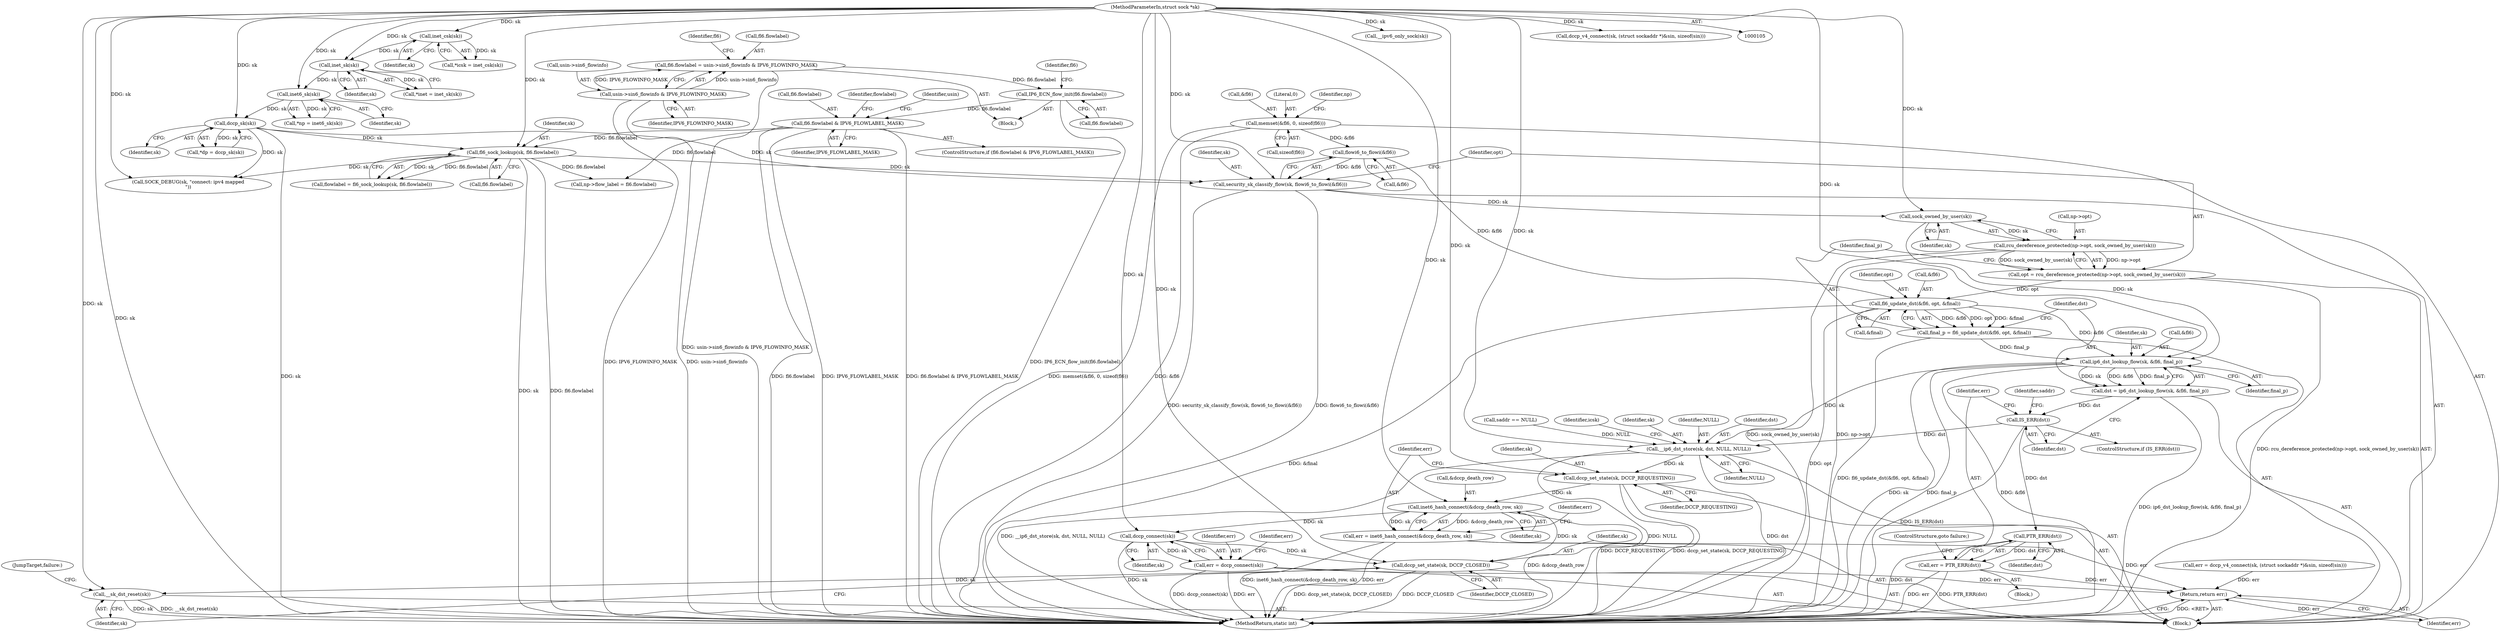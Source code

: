 digraph "0_linux_45f6fad84cc305103b28d73482b344d7f5b76f39@API" {
"1000472" [label="(Call,fl6_update_dst(&fl6, opt, &final))"];
"1000459" [label="(Call,flowi6_to_flowi(&fl6))"];
"1000168" [label="(Call,memset(&fl6, 0, sizeof(fl6)))"];
"1000462" [label="(Call,opt = rcu_dereference_protected(np->opt, sock_owned_by_user(sk)))"];
"1000464" [label="(Call,rcu_dereference_protected(np->opt, sock_owned_by_user(sk)))"];
"1000468" [label="(Call,sock_owned_by_user(sk))"];
"1000457" [label="(Call,security_sk_classify_flow(sk, flowi6_to_flowi(&fl6)))"];
"1000202" [label="(Call,fl6_sock_lookup(sk, fl6.flowlabel))"];
"1000134" [label="(Call,dccp_sk(sk))"];
"1000129" [label="(Call,inet6_sk(sk))"];
"1000124" [label="(Call,inet_sk(sk))"];
"1000119" [label="(Call,inet_csk(sk))"];
"1000106" [label="(MethodParameterIn,struct sock *sk)"];
"1000193" [label="(Call,fl6.flowlabel & IPV6_FLOWLABEL_MASK)"];
"1000188" [label="(Call,IP6_ECN_flow_init(fl6.flowlabel))"];
"1000179" [label="(Call,fl6.flowlabel = usin->sin6_flowinfo & IPV6_FLOWINFO_MASK)"];
"1000183" [label="(Call,usin->sin6_flowinfo & IPV6_FLOWINFO_MASK)"];
"1000470" [label="(Call,final_p = fl6_update_dst(&fl6, opt, &final))"];
"1000480" [label="(Call,ip6_dst_lookup_flow(sk, &fl6, final_p))"];
"1000478" [label="(Call,dst = ip6_dst_lookup_flow(sk, &fl6, final_p))"];
"1000486" [label="(Call,IS_ERR(dst))"];
"1000491" [label="(Call,PTR_ERR(dst))"];
"1000489" [label="(Call,err = PTR_ERR(dst))"];
"1000611" [label="(Return,return err;)"];
"1000522" [label="(Call,__ip6_dst_store(sk, dst, NULL, NULL))"];
"1000552" [label="(Call,dccp_set_state(sk, DCCP_REQUESTING))"];
"1000557" [label="(Call,inet6_hash_connect(&dccp_death_row, sk))"];
"1000555" [label="(Call,err = inet6_hash_connect(&dccp_death_row, sk))"];
"1000587" [label="(Call,dccp_connect(sk))"];
"1000585" [label="(Call,err = dccp_connect(sk))"];
"1000595" [label="(Call,dccp_set_state(sk, DCCP_CLOSED))"];
"1000598" [label="(Call,__sk_dst_reset(sk))"];
"1000120" [label="(Identifier,sk)"];
"1000490" [label="(Identifier,err)"];
"1000171" [label="(Literal,0)"];
"1000193" [label="(Call,fl6.flowlabel & IPV6_FLOWLABEL_MASK)"];
"1000202" [label="(Call,fl6_sock_lookup(sk, fl6.flowlabel))"];
"1000588" [label="(Identifier,sk)"];
"1000491" [label="(Call,PTR_ERR(dst))"];
"1000129" [label="(Call,inet6_sk(sk))"];
"1000184" [label="(Call,usin->sin6_flowinfo)"];
"1000479" [label="(Identifier,dst)"];
"1000194" [label="(Call,fl6.flowlabel)"];
"1000523" [label="(Identifier,sk)"];
"1000297" [label="(Call,np->flow_label = fl6.flowlabel)"];
"1000590" [label="(Identifier,err)"];
"1000188" [label="(Call,IP6_ECN_flow_init(fl6.flowlabel))"];
"1000200" [label="(Call,flowlabel = fl6_sock_lookup(sk, fl6.flowlabel))"];
"1000187" [label="(Identifier,IPV6_FLOWINFO_MASK)"];
"1000106" [label="(MethodParameterIn,struct sock *sk)"];
"1000183" [label="(Call,usin->sin6_flowinfo & IPV6_FLOWINFO_MASK)"];
"1000611" [label="(Return,return err;)"];
"1000486" [label="(Call,IS_ERR(dst))"];
"1000475" [label="(Identifier,opt)"];
"1000471" [label="(Identifier,final_p)"];
"1000172" [label="(Call,sizeof(fl6))"];
"1000556" [label="(Identifier,err)"];
"1000203" [label="(Identifier,sk)"];
"1000117" [label="(Call,*icsk = inet_csk(sk))"];
"1000320" [label="(Call,__ipv6_only_sock(sk))"];
"1000168" [label="(Call,memset(&fl6, 0, sizeof(fl6)))"];
"1000600" [label="(JumpTarget,failure:)"];
"1000204" [label="(Call,fl6.flowlabel)"];
"1000361" [label="(Call,err = dccp_v4_connect(sk, (struct sockaddr *)&sin, sizeof(sin)))"];
"1000124" [label="(Call,inet_sk(sk))"];
"1000596" [label="(Identifier,sk)"];
"1000176" [label="(Identifier,np)"];
"1000478" [label="(Call,dst = ip6_dst_lookup_flow(sk, &fl6, final_p))"];
"1000122" [label="(Call,*inet = inet_sk(sk))"];
"1000525" [label="(Identifier,NULL)"];
"1000127" [label="(Call,*np = inet6_sk(sk))"];
"1000555" [label="(Call,err = inet6_hash_connect(&dccp_death_row, sk))"];
"1000552" [label="(Call,dccp_set_state(sk, DCCP_REQUESTING))"];
"1000178" [label="(Block,)"];
"1000597" [label="(Identifier,DCCP_CLOSED)"];
"1000529" [label="(Identifier,icsk)"];
"1000464" [label="(Call,rcu_dereference_protected(np->opt, sock_owned_by_user(sk)))"];
"1000485" [label="(ControlStructure,if (IS_ERR(dst)))"];
"1000526" [label="(Identifier,NULL)"];
"1000496" [label="(Identifier,saddr)"];
"1000522" [label="(Call,__ip6_dst_store(sk, dst, NULL, NULL))"];
"1000613" [label="(MethodReturn,static int)"];
"1000473" [label="(Call,&fl6)"];
"1000470" [label="(Call,final_p = fl6_update_dst(&fl6, opt, &final))"];
"1000134" [label="(Call,dccp_sk(sk))"];
"1000169" [label="(Call,&fl6)"];
"1000558" [label="(Call,&dccp_death_row)"];
"1000489" [label="(Call,err = PTR_ERR(dst))"];
"1000488" [label="(Block,)"];
"1000587" [label="(Call,dccp_connect(sk))"];
"1000109" [label="(Block,)"];
"1000472" [label="(Call,fl6_update_dst(&fl6, opt, &final))"];
"1000476" [label="(Call,&final)"];
"1000458" [label="(Identifier,sk)"];
"1000316" [label="(Call,SOCK_DEBUG(sk, \"connect: ipv4 mapped\n\"))"];
"1000554" [label="(Identifier,DCCP_REQUESTING)"];
"1000460" [label="(Call,&fl6)"];
"1000482" [label="(Call,&fl6)"];
"1000481" [label="(Identifier,sk)"];
"1000192" [label="(ControlStructure,if (fl6.flowlabel & IPV6_FLOWLABEL_MASK))"];
"1000492" [label="(Identifier,dst)"];
"1000195" [label="(Identifier,fl6)"];
"1000480" [label="(Call,ip6_dst_lookup_flow(sk, &fl6, final_p))"];
"1000595" [label="(Call,dccp_set_state(sk, DCCP_CLOSED))"];
"1000557" [label="(Call,inet6_hash_connect(&dccp_death_row, sk))"];
"1000553" [label="(Identifier,sk)"];
"1000493" [label="(ControlStructure,goto failure;)"];
"1000132" [label="(Call,*dp = dccp_sk(sk))"];
"1000363" [label="(Call,dccp_v4_connect(sk, (struct sockaddr *)&sin, sizeof(sin)))"];
"1000457" [label="(Call,security_sk_classify_flow(sk, flowi6_to_flowi(&fl6)))"];
"1000562" [label="(Identifier,err)"];
"1000586" [label="(Identifier,err)"];
"1000469" [label="(Identifier,sk)"];
"1000179" [label="(Call,fl6.flowlabel = usin->sin6_flowinfo & IPV6_FLOWINFO_MASK)"];
"1000524" [label="(Identifier,dst)"];
"1000612" [label="(Identifier,err)"];
"1000459" [label="(Call,flowi6_to_flowi(&fl6))"];
"1000135" [label="(Identifier,sk)"];
"1000130" [label="(Identifier,sk)"];
"1000465" [label="(Call,np->opt)"];
"1000201" [label="(Identifier,flowlabel)"];
"1000599" [label="(Identifier,sk)"];
"1000462" [label="(Call,opt = rcu_dereference_protected(np->opt, sock_owned_by_user(sk)))"];
"1000197" [label="(Identifier,IPV6_FLOWLABEL_MASK)"];
"1000180" [label="(Call,fl6.flowlabel)"];
"1000189" [label="(Call,fl6.flowlabel)"];
"1000119" [label="(Call,inet_csk(sk))"];
"1000125" [label="(Identifier,sk)"];
"1000190" [label="(Identifier,fl6)"];
"1000463" [label="(Identifier,opt)"];
"1000560" [label="(Identifier,sk)"];
"1000484" [label="(Identifier,final_p)"];
"1000468" [label="(Call,sock_owned_by_user(sk))"];
"1000220" [label="(Identifier,usin)"];
"1000585" [label="(Call,err = dccp_connect(sk))"];
"1000487" [label="(Identifier,dst)"];
"1000598" [label="(Call,__sk_dst_reset(sk))"];
"1000495" [label="(Call,saddr == NULL)"];
"1000472" -> "1000470"  [label="AST: "];
"1000472" -> "1000476"  [label="CFG: "];
"1000473" -> "1000472"  [label="AST: "];
"1000475" -> "1000472"  [label="AST: "];
"1000476" -> "1000472"  [label="AST: "];
"1000470" -> "1000472"  [label="CFG: "];
"1000472" -> "1000613"  [label="DDG: &final"];
"1000472" -> "1000613"  [label="DDG: opt"];
"1000472" -> "1000470"  [label="DDG: &fl6"];
"1000472" -> "1000470"  [label="DDG: opt"];
"1000472" -> "1000470"  [label="DDG: &final"];
"1000459" -> "1000472"  [label="DDG: &fl6"];
"1000462" -> "1000472"  [label="DDG: opt"];
"1000472" -> "1000480"  [label="DDG: &fl6"];
"1000459" -> "1000457"  [label="AST: "];
"1000459" -> "1000460"  [label="CFG: "];
"1000460" -> "1000459"  [label="AST: "];
"1000457" -> "1000459"  [label="CFG: "];
"1000459" -> "1000457"  [label="DDG: &fl6"];
"1000168" -> "1000459"  [label="DDG: &fl6"];
"1000168" -> "1000109"  [label="AST: "];
"1000168" -> "1000172"  [label="CFG: "];
"1000169" -> "1000168"  [label="AST: "];
"1000171" -> "1000168"  [label="AST: "];
"1000172" -> "1000168"  [label="AST: "];
"1000176" -> "1000168"  [label="CFG: "];
"1000168" -> "1000613"  [label="DDG: memset(&fl6, 0, sizeof(fl6))"];
"1000168" -> "1000613"  [label="DDG: &fl6"];
"1000462" -> "1000109"  [label="AST: "];
"1000462" -> "1000464"  [label="CFG: "];
"1000463" -> "1000462"  [label="AST: "];
"1000464" -> "1000462"  [label="AST: "];
"1000471" -> "1000462"  [label="CFG: "];
"1000462" -> "1000613"  [label="DDG: rcu_dereference_protected(np->opt, sock_owned_by_user(sk))"];
"1000464" -> "1000462"  [label="DDG: np->opt"];
"1000464" -> "1000462"  [label="DDG: sock_owned_by_user(sk)"];
"1000464" -> "1000468"  [label="CFG: "];
"1000465" -> "1000464"  [label="AST: "];
"1000468" -> "1000464"  [label="AST: "];
"1000464" -> "1000613"  [label="DDG: np->opt"];
"1000464" -> "1000613"  [label="DDG: sock_owned_by_user(sk)"];
"1000468" -> "1000464"  [label="DDG: sk"];
"1000468" -> "1000469"  [label="CFG: "];
"1000469" -> "1000468"  [label="AST: "];
"1000457" -> "1000468"  [label="DDG: sk"];
"1000106" -> "1000468"  [label="DDG: sk"];
"1000468" -> "1000480"  [label="DDG: sk"];
"1000457" -> "1000109"  [label="AST: "];
"1000458" -> "1000457"  [label="AST: "];
"1000463" -> "1000457"  [label="CFG: "];
"1000457" -> "1000613"  [label="DDG: flowi6_to_flowi(&fl6)"];
"1000457" -> "1000613"  [label="DDG: security_sk_classify_flow(sk, flowi6_to_flowi(&fl6))"];
"1000202" -> "1000457"  [label="DDG: sk"];
"1000134" -> "1000457"  [label="DDG: sk"];
"1000106" -> "1000457"  [label="DDG: sk"];
"1000202" -> "1000200"  [label="AST: "];
"1000202" -> "1000204"  [label="CFG: "];
"1000203" -> "1000202"  [label="AST: "];
"1000204" -> "1000202"  [label="AST: "];
"1000200" -> "1000202"  [label="CFG: "];
"1000202" -> "1000613"  [label="DDG: sk"];
"1000202" -> "1000613"  [label="DDG: fl6.flowlabel"];
"1000202" -> "1000200"  [label="DDG: sk"];
"1000202" -> "1000200"  [label="DDG: fl6.flowlabel"];
"1000134" -> "1000202"  [label="DDG: sk"];
"1000106" -> "1000202"  [label="DDG: sk"];
"1000193" -> "1000202"  [label="DDG: fl6.flowlabel"];
"1000202" -> "1000297"  [label="DDG: fl6.flowlabel"];
"1000202" -> "1000316"  [label="DDG: sk"];
"1000134" -> "1000132"  [label="AST: "];
"1000134" -> "1000135"  [label="CFG: "];
"1000135" -> "1000134"  [label="AST: "];
"1000132" -> "1000134"  [label="CFG: "];
"1000134" -> "1000613"  [label="DDG: sk"];
"1000134" -> "1000132"  [label="DDG: sk"];
"1000129" -> "1000134"  [label="DDG: sk"];
"1000106" -> "1000134"  [label="DDG: sk"];
"1000134" -> "1000316"  [label="DDG: sk"];
"1000129" -> "1000127"  [label="AST: "];
"1000129" -> "1000130"  [label="CFG: "];
"1000130" -> "1000129"  [label="AST: "];
"1000127" -> "1000129"  [label="CFG: "];
"1000129" -> "1000127"  [label="DDG: sk"];
"1000124" -> "1000129"  [label="DDG: sk"];
"1000106" -> "1000129"  [label="DDG: sk"];
"1000124" -> "1000122"  [label="AST: "];
"1000124" -> "1000125"  [label="CFG: "];
"1000125" -> "1000124"  [label="AST: "];
"1000122" -> "1000124"  [label="CFG: "];
"1000124" -> "1000122"  [label="DDG: sk"];
"1000119" -> "1000124"  [label="DDG: sk"];
"1000106" -> "1000124"  [label="DDG: sk"];
"1000119" -> "1000117"  [label="AST: "];
"1000119" -> "1000120"  [label="CFG: "];
"1000120" -> "1000119"  [label="AST: "];
"1000117" -> "1000119"  [label="CFG: "];
"1000119" -> "1000117"  [label="DDG: sk"];
"1000106" -> "1000119"  [label="DDG: sk"];
"1000106" -> "1000105"  [label="AST: "];
"1000106" -> "1000613"  [label="DDG: sk"];
"1000106" -> "1000316"  [label="DDG: sk"];
"1000106" -> "1000320"  [label="DDG: sk"];
"1000106" -> "1000363"  [label="DDG: sk"];
"1000106" -> "1000480"  [label="DDG: sk"];
"1000106" -> "1000522"  [label="DDG: sk"];
"1000106" -> "1000552"  [label="DDG: sk"];
"1000106" -> "1000557"  [label="DDG: sk"];
"1000106" -> "1000587"  [label="DDG: sk"];
"1000106" -> "1000595"  [label="DDG: sk"];
"1000106" -> "1000598"  [label="DDG: sk"];
"1000193" -> "1000192"  [label="AST: "];
"1000193" -> "1000197"  [label="CFG: "];
"1000194" -> "1000193"  [label="AST: "];
"1000197" -> "1000193"  [label="AST: "];
"1000201" -> "1000193"  [label="CFG: "];
"1000220" -> "1000193"  [label="CFG: "];
"1000193" -> "1000613"  [label="DDG: fl6.flowlabel"];
"1000193" -> "1000613"  [label="DDG: IPV6_FLOWLABEL_MASK"];
"1000193" -> "1000613"  [label="DDG: fl6.flowlabel & IPV6_FLOWLABEL_MASK"];
"1000188" -> "1000193"  [label="DDG: fl6.flowlabel"];
"1000193" -> "1000297"  [label="DDG: fl6.flowlabel"];
"1000188" -> "1000178"  [label="AST: "];
"1000188" -> "1000189"  [label="CFG: "];
"1000189" -> "1000188"  [label="AST: "];
"1000195" -> "1000188"  [label="CFG: "];
"1000188" -> "1000613"  [label="DDG: IP6_ECN_flow_init(fl6.flowlabel)"];
"1000179" -> "1000188"  [label="DDG: fl6.flowlabel"];
"1000179" -> "1000178"  [label="AST: "];
"1000179" -> "1000183"  [label="CFG: "];
"1000180" -> "1000179"  [label="AST: "];
"1000183" -> "1000179"  [label="AST: "];
"1000190" -> "1000179"  [label="CFG: "];
"1000179" -> "1000613"  [label="DDG: usin->sin6_flowinfo & IPV6_FLOWINFO_MASK"];
"1000183" -> "1000179"  [label="DDG: usin->sin6_flowinfo"];
"1000183" -> "1000179"  [label="DDG: IPV6_FLOWINFO_MASK"];
"1000183" -> "1000187"  [label="CFG: "];
"1000184" -> "1000183"  [label="AST: "];
"1000187" -> "1000183"  [label="AST: "];
"1000183" -> "1000613"  [label="DDG: IPV6_FLOWINFO_MASK"];
"1000183" -> "1000613"  [label="DDG: usin->sin6_flowinfo"];
"1000470" -> "1000109"  [label="AST: "];
"1000471" -> "1000470"  [label="AST: "];
"1000479" -> "1000470"  [label="CFG: "];
"1000470" -> "1000613"  [label="DDG: fl6_update_dst(&fl6, opt, &final)"];
"1000470" -> "1000480"  [label="DDG: final_p"];
"1000480" -> "1000478"  [label="AST: "];
"1000480" -> "1000484"  [label="CFG: "];
"1000481" -> "1000480"  [label="AST: "];
"1000482" -> "1000480"  [label="AST: "];
"1000484" -> "1000480"  [label="AST: "];
"1000478" -> "1000480"  [label="CFG: "];
"1000480" -> "1000613"  [label="DDG: sk"];
"1000480" -> "1000613"  [label="DDG: final_p"];
"1000480" -> "1000613"  [label="DDG: &fl6"];
"1000480" -> "1000478"  [label="DDG: sk"];
"1000480" -> "1000478"  [label="DDG: &fl6"];
"1000480" -> "1000478"  [label="DDG: final_p"];
"1000480" -> "1000522"  [label="DDG: sk"];
"1000478" -> "1000109"  [label="AST: "];
"1000479" -> "1000478"  [label="AST: "];
"1000487" -> "1000478"  [label="CFG: "];
"1000478" -> "1000613"  [label="DDG: ip6_dst_lookup_flow(sk, &fl6, final_p)"];
"1000478" -> "1000486"  [label="DDG: dst"];
"1000486" -> "1000485"  [label="AST: "];
"1000486" -> "1000487"  [label="CFG: "];
"1000487" -> "1000486"  [label="AST: "];
"1000490" -> "1000486"  [label="CFG: "];
"1000496" -> "1000486"  [label="CFG: "];
"1000486" -> "1000613"  [label="DDG: IS_ERR(dst)"];
"1000486" -> "1000491"  [label="DDG: dst"];
"1000486" -> "1000522"  [label="DDG: dst"];
"1000491" -> "1000489"  [label="AST: "];
"1000491" -> "1000492"  [label="CFG: "];
"1000492" -> "1000491"  [label="AST: "];
"1000489" -> "1000491"  [label="CFG: "];
"1000491" -> "1000613"  [label="DDG: dst"];
"1000491" -> "1000489"  [label="DDG: dst"];
"1000489" -> "1000488"  [label="AST: "];
"1000490" -> "1000489"  [label="AST: "];
"1000493" -> "1000489"  [label="CFG: "];
"1000489" -> "1000613"  [label="DDG: PTR_ERR(dst)"];
"1000489" -> "1000613"  [label="DDG: err"];
"1000489" -> "1000611"  [label="DDG: err"];
"1000611" -> "1000109"  [label="AST: "];
"1000611" -> "1000612"  [label="CFG: "];
"1000612" -> "1000611"  [label="AST: "];
"1000613" -> "1000611"  [label="CFG: "];
"1000611" -> "1000613"  [label="DDG: <RET>"];
"1000612" -> "1000611"  [label="DDG: err"];
"1000361" -> "1000611"  [label="DDG: err"];
"1000555" -> "1000611"  [label="DDG: err"];
"1000585" -> "1000611"  [label="DDG: err"];
"1000522" -> "1000109"  [label="AST: "];
"1000522" -> "1000526"  [label="CFG: "];
"1000523" -> "1000522"  [label="AST: "];
"1000524" -> "1000522"  [label="AST: "];
"1000525" -> "1000522"  [label="AST: "];
"1000526" -> "1000522"  [label="AST: "];
"1000529" -> "1000522"  [label="CFG: "];
"1000522" -> "1000613"  [label="DDG: NULL"];
"1000522" -> "1000613"  [label="DDG: dst"];
"1000522" -> "1000613"  [label="DDG: __ip6_dst_store(sk, dst, NULL, NULL)"];
"1000495" -> "1000522"  [label="DDG: NULL"];
"1000522" -> "1000552"  [label="DDG: sk"];
"1000552" -> "1000109"  [label="AST: "];
"1000552" -> "1000554"  [label="CFG: "];
"1000553" -> "1000552"  [label="AST: "];
"1000554" -> "1000552"  [label="AST: "];
"1000556" -> "1000552"  [label="CFG: "];
"1000552" -> "1000613"  [label="DDG: DCCP_REQUESTING"];
"1000552" -> "1000613"  [label="DDG: dccp_set_state(sk, DCCP_REQUESTING)"];
"1000552" -> "1000557"  [label="DDG: sk"];
"1000557" -> "1000555"  [label="AST: "];
"1000557" -> "1000560"  [label="CFG: "];
"1000558" -> "1000557"  [label="AST: "];
"1000560" -> "1000557"  [label="AST: "];
"1000555" -> "1000557"  [label="CFG: "];
"1000557" -> "1000613"  [label="DDG: &dccp_death_row"];
"1000557" -> "1000555"  [label="DDG: &dccp_death_row"];
"1000557" -> "1000555"  [label="DDG: sk"];
"1000557" -> "1000587"  [label="DDG: sk"];
"1000557" -> "1000595"  [label="DDG: sk"];
"1000555" -> "1000109"  [label="AST: "];
"1000556" -> "1000555"  [label="AST: "];
"1000562" -> "1000555"  [label="CFG: "];
"1000555" -> "1000613"  [label="DDG: inet6_hash_connect(&dccp_death_row, sk)"];
"1000555" -> "1000613"  [label="DDG: err"];
"1000587" -> "1000585"  [label="AST: "];
"1000587" -> "1000588"  [label="CFG: "];
"1000588" -> "1000587"  [label="AST: "];
"1000585" -> "1000587"  [label="CFG: "];
"1000587" -> "1000613"  [label="DDG: sk"];
"1000587" -> "1000585"  [label="DDG: sk"];
"1000587" -> "1000595"  [label="DDG: sk"];
"1000585" -> "1000109"  [label="AST: "];
"1000586" -> "1000585"  [label="AST: "];
"1000590" -> "1000585"  [label="CFG: "];
"1000585" -> "1000613"  [label="DDG: err"];
"1000585" -> "1000613"  [label="DDG: dccp_connect(sk)"];
"1000595" -> "1000109"  [label="AST: "];
"1000595" -> "1000597"  [label="CFG: "];
"1000596" -> "1000595"  [label="AST: "];
"1000597" -> "1000595"  [label="AST: "];
"1000599" -> "1000595"  [label="CFG: "];
"1000595" -> "1000613"  [label="DDG: dccp_set_state(sk, DCCP_CLOSED)"];
"1000595" -> "1000613"  [label="DDG: DCCP_CLOSED"];
"1000595" -> "1000598"  [label="DDG: sk"];
"1000598" -> "1000109"  [label="AST: "];
"1000598" -> "1000599"  [label="CFG: "];
"1000599" -> "1000598"  [label="AST: "];
"1000600" -> "1000598"  [label="CFG: "];
"1000598" -> "1000613"  [label="DDG: sk"];
"1000598" -> "1000613"  [label="DDG: __sk_dst_reset(sk)"];
}
